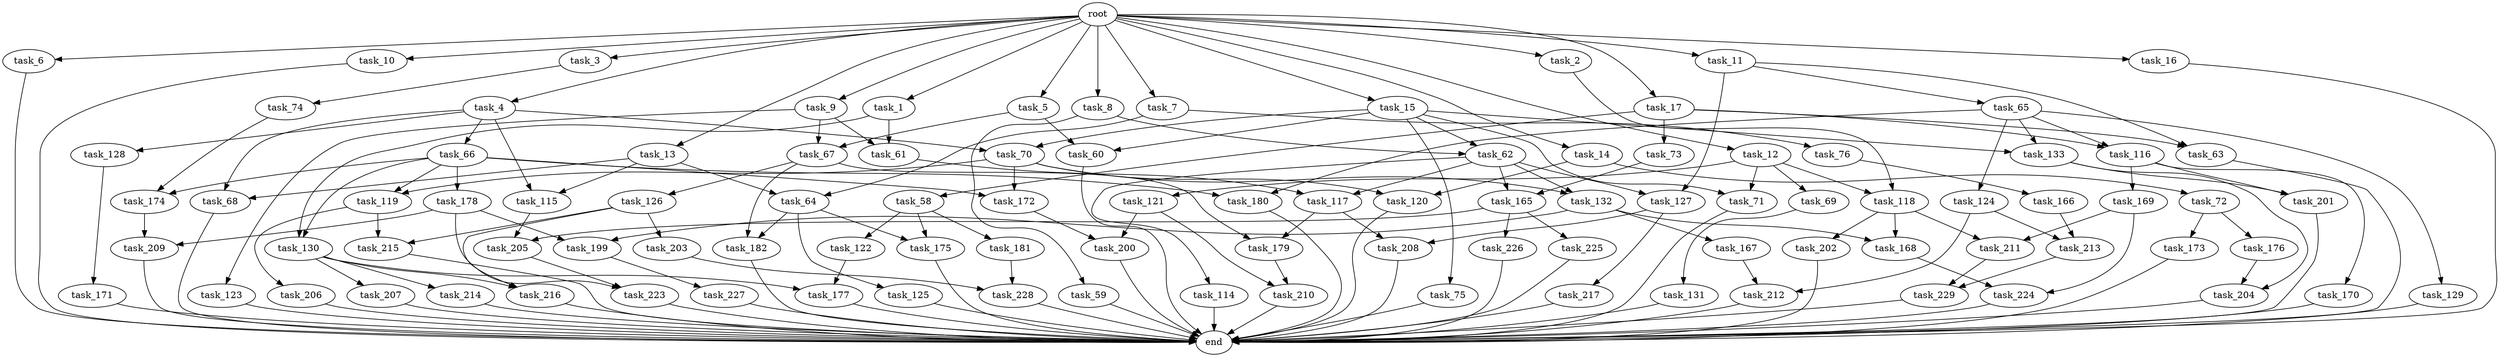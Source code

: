 digraph G {
  root [size="0.000000"];
  task_1 [size="2.048000"];
  task_2 [size="2.048000"];
  task_3 [size="2.048000"];
  task_4 [size="2.048000"];
  task_5 [size="2.048000"];
  task_6 [size="2.048000"];
  task_7 [size="2.048000"];
  task_8 [size="2.048000"];
  task_9 [size="2.048000"];
  task_10 [size="2.048000"];
  task_11 [size="2.048000"];
  task_12 [size="2.048000"];
  task_13 [size="2.048000"];
  task_14 [size="2.048000"];
  task_15 [size="2.048000"];
  task_16 [size="2.048000"];
  task_17 [size="2.048000"];
  task_58 [size="1391569403.904000"];
  task_59 [size="841813590.016000"];
  task_60 [size="2233382993.920000"];
  task_61 [size="3435973836.800000"];
  task_62 [size="2233382993.920000"];
  task_63 [size="2010044694.528000"];
  task_64 [size="2817498546.176000"];
  task_65 [size="618475290.624000"];
  task_66 [size="618475290.624000"];
  task_67 [size="2559800508.416000"];
  task_68 [size="2336462209.024000"];
  task_69 [size="618475290.624000"];
  task_70 [size="2010044694.528000"];
  task_71 [size="2010044694.528000"];
  task_72 [size="1099511627.776000"];
  task_73 [size="1391569403.904000"];
  task_74 [size="618475290.624000"];
  task_75 [size="1391569403.904000"];
  task_76 [size="1099511627.776000"];
  task_114 [size="1717986918.400000"];
  task_115 [size="2336462209.024000"];
  task_116 [size="2783138807.808000"];
  task_117 [size="1786706395.136000"];
  task_118 [size="1717986918.400000"];
  task_119 [size="1047972020.224000"];
  task_120 [size="1529008357.376000"];
  task_121 [size="618475290.624000"];
  task_122 [size="841813590.016000"];
  task_123 [size="1717986918.400000"];
  task_124 [size="1391569403.904000"];
  task_125 [size="1717986918.400000"];
  task_126 [size="841813590.016000"];
  task_127 [size="2336462209.024000"];
  task_128 [size="618475290.624000"];
  task_129 [size="1391569403.904000"];
  task_130 [size="2336462209.024000"];
  task_131 [size="1717986918.400000"];
  task_132 [size="2147483648.000000"];
  task_133 [size="2783138807.808000"];
  task_165 [size="2817498546.176000"];
  task_166 [size="68719476.736000"];
  task_167 [size="68719476.736000"];
  task_168 [size="137438953.472000"];
  task_169 [size="841813590.016000"];
  task_170 [size="841813590.016000"];
  task_171 [size="154618822.656000"];
  task_172 [size="1047972020.224000"];
  task_173 [size="154618822.656000"];
  task_174 [size="1236950581.248000"];
  task_175 [size="2559800508.416000"];
  task_176 [size="154618822.656000"];
  task_177 [size="1683627180.032000"];
  task_178 [size="618475290.624000"];
  task_179 [size="1116691496.960000"];
  task_180 [size="2010044694.528000"];
  task_181 [size="841813590.016000"];
  task_182 [size="2559800508.416000"];
  task_199 [size="1786706395.136000"];
  task_200 [size="1168231104.512000"];
  task_201 [size="1683627180.032000"];
  task_202 [size="68719476.736000"];
  task_203 [size="618475290.624000"];
  task_204 [size="1460288880.640000"];
  task_205 [size="1254130450.432000"];
  task_206 [size="841813590.016000"];
  task_207 [size="841813590.016000"];
  task_208 [size="704374636.544000"];
  task_209 [size="3435973836.800000"];
  task_210 [size="1786706395.136000"];
  task_211 [size="498216206.336000"];
  task_212 [size="584115552.256000"];
  task_213 [size="223338299.392000"];
  task_214 [size="841813590.016000"];
  task_215 [size="1460288880.640000"];
  task_216 [size="1460288880.640000"];
  task_217 [size="429496729.600000"];
  task_223 [size="3435973836.800000"];
  task_224 [size="858993459.200000"];
  task_225 [size="154618822.656000"];
  task_226 [size="154618822.656000"];
  task_227 [size="1099511627.776000"];
  task_228 [size="893353197.568000"];
  task_229 [size="1546188226.560000"];
  end [size="0.000000"];

  root -> task_1 [size="1.000000"];
  root -> task_2 [size="1.000000"];
  root -> task_3 [size="1.000000"];
  root -> task_4 [size="1.000000"];
  root -> task_5 [size="1.000000"];
  root -> task_6 [size="1.000000"];
  root -> task_7 [size="1.000000"];
  root -> task_8 [size="1.000000"];
  root -> task_9 [size="1.000000"];
  root -> task_10 [size="1.000000"];
  root -> task_11 [size="1.000000"];
  root -> task_12 [size="1.000000"];
  root -> task_13 [size="1.000000"];
  root -> task_14 [size="1.000000"];
  root -> task_15 [size="1.000000"];
  root -> task_16 [size="1.000000"];
  root -> task_17 [size="1.000000"];
  task_1 -> task_61 [size="838860800.000000"];
  task_1 -> task_130 [size="838860800.000000"];
  task_2 -> task_118 [size="536870912.000000"];
  task_3 -> task_74 [size="301989888.000000"];
  task_4 -> task_66 [size="301989888.000000"];
  task_4 -> task_68 [size="301989888.000000"];
  task_4 -> task_70 [size="301989888.000000"];
  task_4 -> task_115 [size="301989888.000000"];
  task_4 -> task_128 [size="301989888.000000"];
  task_5 -> task_60 [size="411041792.000000"];
  task_5 -> task_67 [size="411041792.000000"];
  task_6 -> end [size="1.000000"];
  task_7 -> task_64 [size="536870912.000000"];
  task_7 -> task_76 [size="536870912.000000"];
  task_8 -> task_59 [size="411041792.000000"];
  task_8 -> task_62 [size="411041792.000000"];
  task_9 -> task_61 [size="838860800.000000"];
  task_9 -> task_67 [size="838860800.000000"];
  task_9 -> task_123 [size="838860800.000000"];
  task_10 -> end [size="1.000000"];
  task_11 -> task_63 [size="301989888.000000"];
  task_11 -> task_65 [size="301989888.000000"];
  task_11 -> task_127 [size="301989888.000000"];
  task_12 -> task_69 [size="301989888.000000"];
  task_12 -> task_71 [size="301989888.000000"];
  task_12 -> task_118 [size="301989888.000000"];
  task_12 -> task_121 [size="301989888.000000"];
  task_13 -> task_64 [size="838860800.000000"];
  task_13 -> task_68 [size="838860800.000000"];
  task_13 -> task_115 [size="838860800.000000"];
  task_14 -> task_72 [size="536870912.000000"];
  task_14 -> task_120 [size="536870912.000000"];
  task_15 -> task_60 [size="679477248.000000"];
  task_15 -> task_62 [size="679477248.000000"];
  task_15 -> task_70 [size="679477248.000000"];
  task_15 -> task_71 [size="679477248.000000"];
  task_15 -> task_75 [size="679477248.000000"];
  task_15 -> task_133 [size="679477248.000000"];
  task_16 -> end [size="1.000000"];
  task_17 -> task_58 [size="679477248.000000"];
  task_17 -> task_63 [size="679477248.000000"];
  task_17 -> task_73 [size="679477248.000000"];
  task_17 -> task_116 [size="679477248.000000"];
  task_58 -> task_122 [size="411041792.000000"];
  task_58 -> task_175 [size="411041792.000000"];
  task_58 -> task_181 [size="411041792.000000"];
  task_59 -> end [size="1.000000"];
  task_60 -> end [size="1.000000"];
  task_61 -> task_117 [size="33554432.000000"];
  task_62 -> task_114 [size="838860800.000000"];
  task_62 -> task_117 [size="838860800.000000"];
  task_62 -> task_127 [size="838860800.000000"];
  task_62 -> task_132 [size="838860800.000000"];
  task_62 -> task_165 [size="838860800.000000"];
  task_63 -> end [size="1.000000"];
  task_64 -> task_125 [size="838860800.000000"];
  task_64 -> task_175 [size="838860800.000000"];
  task_64 -> task_182 [size="838860800.000000"];
  task_65 -> task_116 [size="679477248.000000"];
  task_65 -> task_124 [size="679477248.000000"];
  task_65 -> task_129 [size="679477248.000000"];
  task_65 -> task_133 [size="679477248.000000"];
  task_65 -> task_180 [size="679477248.000000"];
  task_66 -> task_119 [size="301989888.000000"];
  task_66 -> task_130 [size="301989888.000000"];
  task_66 -> task_172 [size="301989888.000000"];
  task_66 -> task_174 [size="301989888.000000"];
  task_66 -> task_178 [size="301989888.000000"];
  task_66 -> task_180 [size="301989888.000000"];
  task_67 -> task_126 [size="411041792.000000"];
  task_67 -> task_179 [size="411041792.000000"];
  task_67 -> task_182 [size="411041792.000000"];
  task_68 -> end [size="1.000000"];
  task_69 -> task_131 [size="838860800.000000"];
  task_70 -> task_119 [size="209715200.000000"];
  task_70 -> task_120 [size="209715200.000000"];
  task_70 -> task_132 [size="209715200.000000"];
  task_70 -> task_172 [size="209715200.000000"];
  task_71 -> end [size="1.000000"];
  task_72 -> task_173 [size="75497472.000000"];
  task_72 -> task_176 [size="75497472.000000"];
  task_73 -> task_165 [size="536870912.000000"];
  task_74 -> task_174 [size="301989888.000000"];
  task_75 -> end [size="1.000000"];
  task_76 -> task_166 [size="33554432.000000"];
  task_114 -> end [size="1.000000"];
  task_115 -> task_205 [size="536870912.000000"];
  task_116 -> task_169 [size="411041792.000000"];
  task_116 -> task_170 [size="411041792.000000"];
  task_116 -> task_201 [size="411041792.000000"];
  task_117 -> task_179 [size="134217728.000000"];
  task_117 -> task_208 [size="134217728.000000"];
  task_118 -> task_168 [size="33554432.000000"];
  task_118 -> task_202 [size="33554432.000000"];
  task_118 -> task_211 [size="33554432.000000"];
  task_119 -> task_206 [size="411041792.000000"];
  task_119 -> task_215 [size="411041792.000000"];
  task_120 -> end [size="1.000000"];
  task_121 -> task_200 [size="33554432.000000"];
  task_121 -> task_210 [size="33554432.000000"];
  task_122 -> task_177 [size="411041792.000000"];
  task_123 -> end [size="1.000000"];
  task_124 -> task_212 [size="75497472.000000"];
  task_124 -> task_213 [size="75497472.000000"];
  task_125 -> end [size="1.000000"];
  task_126 -> task_203 [size="301989888.000000"];
  task_126 -> task_215 [size="301989888.000000"];
  task_126 -> task_216 [size="301989888.000000"];
  task_127 -> task_208 [size="209715200.000000"];
  task_127 -> task_217 [size="209715200.000000"];
  task_128 -> task_171 [size="75497472.000000"];
  task_129 -> end [size="1.000000"];
  task_130 -> task_177 [size="411041792.000000"];
  task_130 -> task_207 [size="411041792.000000"];
  task_130 -> task_214 [size="411041792.000000"];
  task_130 -> task_216 [size="411041792.000000"];
  task_131 -> end [size="1.000000"];
  task_132 -> task_167 [size="33554432.000000"];
  task_132 -> task_168 [size="33554432.000000"];
  task_132 -> task_199 [size="33554432.000000"];
  task_133 -> task_201 [size="411041792.000000"];
  task_133 -> task_204 [size="411041792.000000"];
  task_165 -> task_205 [size="75497472.000000"];
  task_165 -> task_225 [size="75497472.000000"];
  task_165 -> task_226 [size="75497472.000000"];
  task_166 -> task_213 [size="33554432.000000"];
  task_167 -> task_212 [size="209715200.000000"];
  task_168 -> task_224 [size="209715200.000000"];
  task_169 -> task_211 [size="209715200.000000"];
  task_169 -> task_224 [size="209715200.000000"];
  task_170 -> end [size="1.000000"];
  task_171 -> end [size="1.000000"];
  task_172 -> task_200 [size="536870912.000000"];
  task_173 -> end [size="1.000000"];
  task_174 -> task_209 [size="838860800.000000"];
  task_175 -> end [size="1.000000"];
  task_176 -> task_204 [size="301989888.000000"];
  task_177 -> end [size="1.000000"];
  task_178 -> task_199 [size="838860800.000000"];
  task_178 -> task_209 [size="838860800.000000"];
  task_178 -> task_223 [size="838860800.000000"];
  task_179 -> task_210 [size="838860800.000000"];
  task_180 -> end [size="1.000000"];
  task_181 -> task_228 [size="134217728.000000"];
  task_182 -> end [size="1.000000"];
  task_199 -> task_227 [size="536870912.000000"];
  task_200 -> end [size="1.000000"];
  task_201 -> end [size="1.000000"];
  task_202 -> end [size="1.000000"];
  task_203 -> task_228 [size="301989888.000000"];
  task_204 -> end [size="1.000000"];
  task_205 -> task_223 [size="838860800.000000"];
  task_206 -> end [size="1.000000"];
  task_207 -> end [size="1.000000"];
  task_208 -> end [size="1.000000"];
  task_209 -> end [size="1.000000"];
  task_210 -> end [size="1.000000"];
  task_211 -> task_229 [size="75497472.000000"];
  task_212 -> end [size="1.000000"];
  task_213 -> task_229 [size="679477248.000000"];
  task_214 -> end [size="1.000000"];
  task_215 -> end [size="1.000000"];
  task_216 -> end [size="1.000000"];
  task_217 -> end [size="1.000000"];
  task_223 -> end [size="1.000000"];
  task_224 -> end [size="1.000000"];
  task_225 -> end [size="1.000000"];
  task_226 -> end [size="1.000000"];
  task_227 -> end [size="1.000000"];
  task_228 -> end [size="1.000000"];
  task_229 -> end [size="1.000000"];
}
